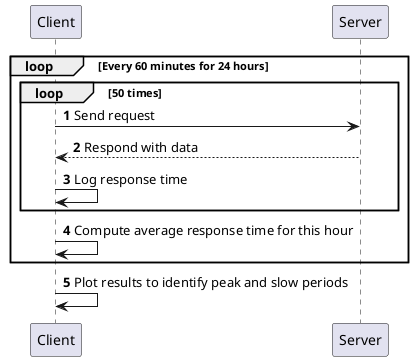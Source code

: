 @startuml
autonumber

participant "Client" as C
participant "Server" as S

loop Every 60 minutes for 24 hours
    loop 50 times
        C -> S : Send request
        S --> C : Respond with data
        C -> C : Log response time
    end
    C -> C : Compute average response time for this hour
end

C -> C : Plot results to identify peak and slow periods

@enduml
